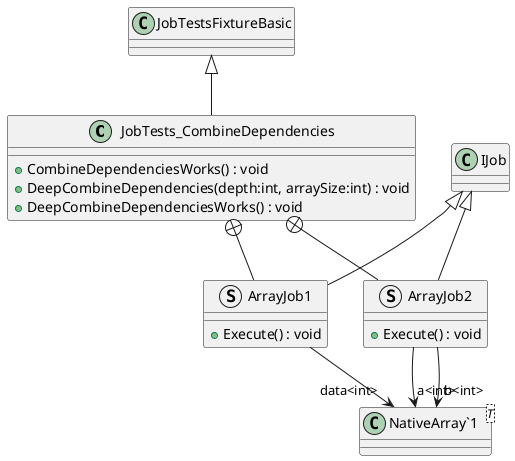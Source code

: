 @startuml
class JobTests_CombineDependencies {
    + CombineDependenciesWorks() : void
    + DeepCombineDependencies(depth:int, arraySize:int) : void
    + DeepCombineDependenciesWorks() : void
}
struct ArrayJob1 {
    + Execute() : void
}
struct ArrayJob2 {
    + Execute() : void
}
class "NativeArray`1"<T> {
}
JobTestsFixtureBasic <|-- JobTests_CombineDependencies
JobTests_CombineDependencies +-- ArrayJob1
IJob <|-- ArrayJob1
ArrayJob1 --> "data<int>" "NativeArray`1"
JobTests_CombineDependencies +-- ArrayJob2
IJob <|-- ArrayJob2
ArrayJob2 --> "a<int>" "NativeArray`1"
ArrayJob2 --> "b<int>" "NativeArray`1"
@enduml
